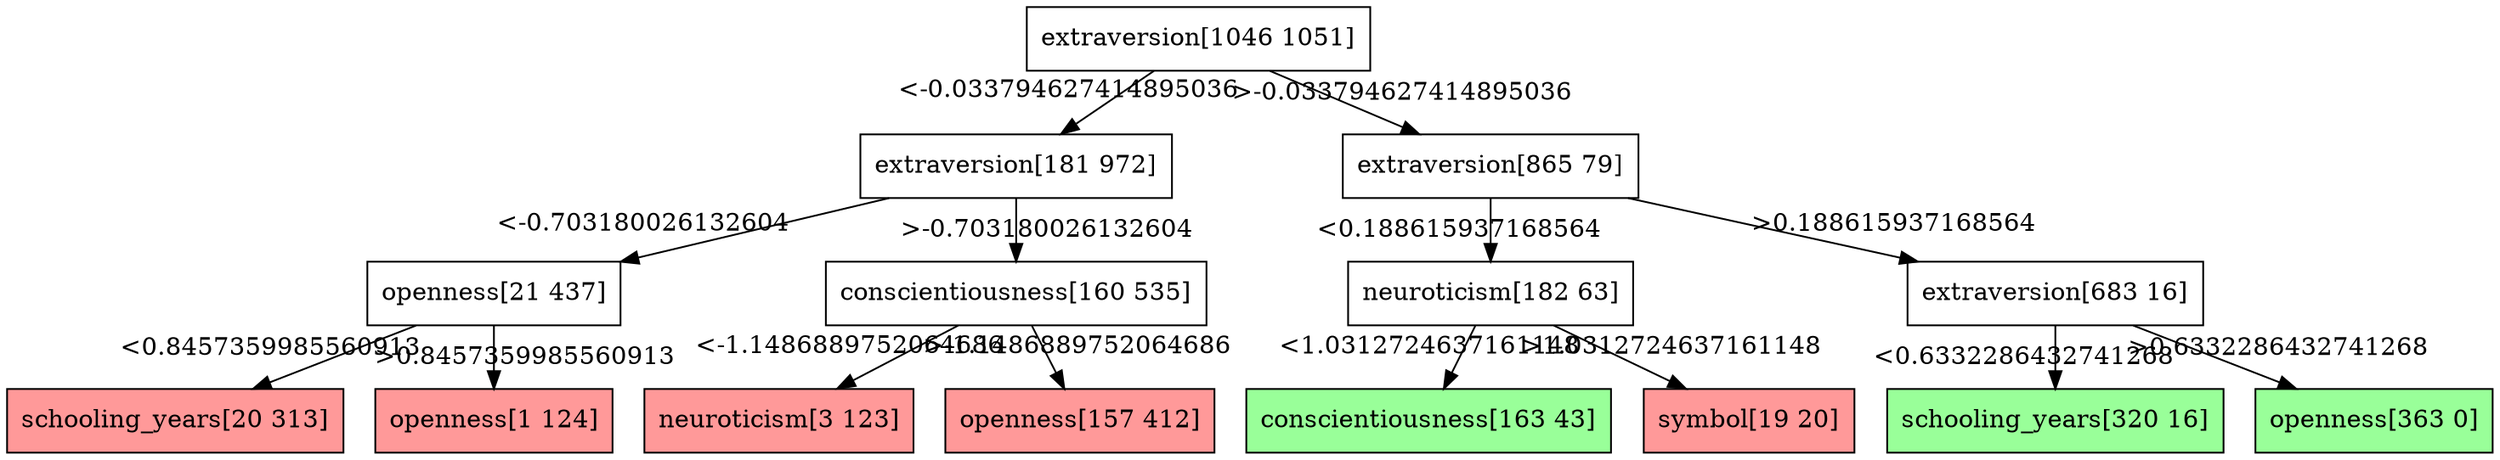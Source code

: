 digraph Tree {
node [shape=box, style="filled", color="black"] ;
0 [ label="extraversion[1046 1051]" , fillcolor="#ffffff"] ;
1 [ label="extraversion[181 972]" , fillcolor="#ffffff"] ;
0->1 [labeldistance=2.5, labelangle=45, headlabel="<-0.033794627414895036"] ;
3 [ label="openness[21 437]" , fillcolor="#ffffff"] ;
1->3 [labeldistance=2.5, labelangle=45, headlabel="<-0.703180026132604"] ;
5 [ label="schooling_years[20 313]" , fillcolor="#ff9999"] ;
3->5 [labeldistance=2.5, labelangle=45, headlabel="<0.8457359985560913"] ;
6 [ label="openness[1 124]" , fillcolor="#ff9999"] ;
3->6 [labeldistance=2.5, labelangle=-45, headlabel=">0.8457359985560913"] ;
4 [ label="conscientiousness[160 535]" , fillcolor="#ffffff"] ;
1->4 [labeldistance=2.5, labelangle=-45, headlabel=">-0.703180026132604"] ;
7 [ label="neuroticism[3 123]" , fillcolor="#ff9999"] ;
4->7 [labeldistance=2.5, labelangle=45, headlabel="<-1.1486889752064686"] ;
8 [ label="openness[157 412]" , fillcolor="#ff9999"] ;
4->8 [labeldistance=2.5, labelangle=-45, headlabel=">-1.1486889752064686"] ;
2 [ label="extraversion[865 79]" , fillcolor="#ffffff"] ;
0->2 [labeldistance=2.5, labelangle=-45, headlabel=">-0.033794627414895036"] ;
9 [ label="neuroticism[182 63]" , fillcolor="#ffffff"] ;
2->9 [labeldistance=2.5, labelangle=45, headlabel="<0.188615937168564"] ;
11 [ label="conscientiousness[163 43]" , fillcolor="#99ff99"] ;
9->11 [labeldistance=2.5, labelangle=45, headlabel="<1.0312724637161148"] ;
12 [ label="symbol[19 20]" , fillcolor="#ff9999"] ;
9->12 [labeldistance=2.5, labelangle=-45, headlabel=">1.0312724637161148"] ;
10 [ label="extraversion[683 16]" , fillcolor="#ffffff"] ;
2->10 [labeldistance=2.5, labelangle=-45, headlabel=">0.188615937168564"] ;
13 [ label="schooling_years[320 16]" , fillcolor="#99ff99"] ;
10->13 [labeldistance=2.5, labelangle=45, headlabel="<0.6332286432741268"] ;
14 [ label="openness[363 0]" , fillcolor="#99ff99"] ;
10->14 [labeldistance=2.5, labelangle=-45, headlabel=">0.6332286432741268"] ;
}